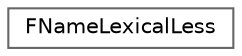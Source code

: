 digraph "Graphical Class Hierarchy"
{
 // INTERACTIVE_SVG=YES
 // LATEX_PDF_SIZE
  bgcolor="transparent";
  edge [fontname=Helvetica,fontsize=10,labelfontname=Helvetica,labelfontsize=10];
  node [fontname=Helvetica,fontsize=10,shape=box,height=0.2,width=0.4];
  rankdir="LR";
  Node0 [id="Node000000",label="FNameLexicalLess",height=0.2,width=0.4,color="grey40", fillcolor="white", style="filled",URL="$d3/d0d/structFNameLexicalLess.html",tooltip="Slow alphabetical order that is stable / deterministic over process runs."];
}
